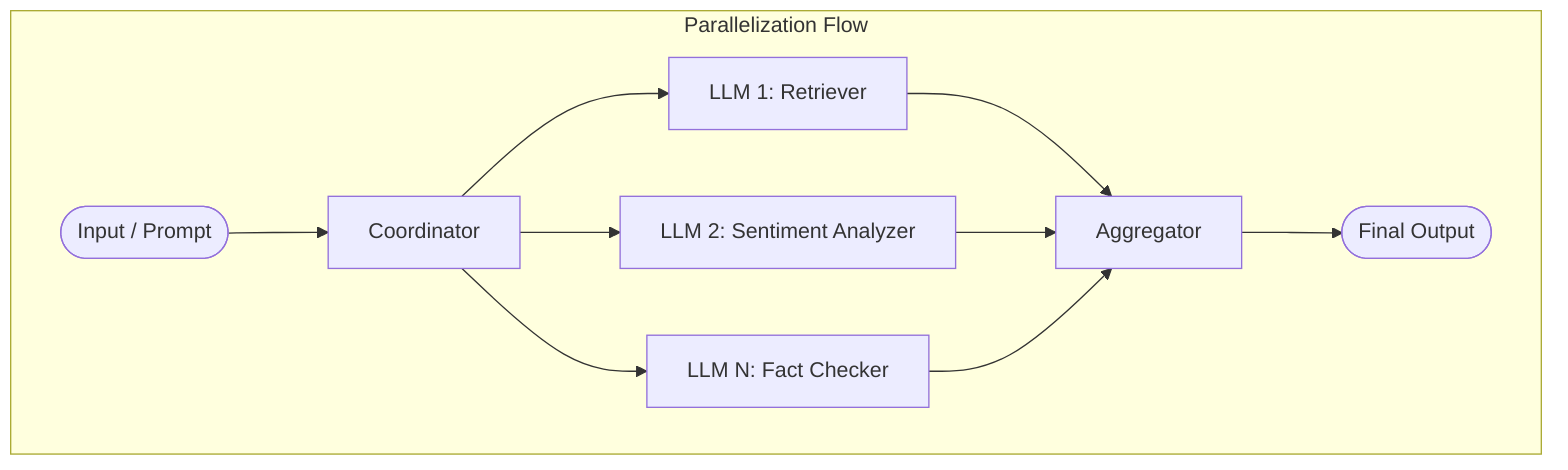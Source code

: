 flowchart LR
    subgraph S[Parallelization Flow]
        direction LR
        A([Input / Prompt]) --> B[Coordinator]

        B --> C[LLM 1: Retriever]
        B --> D[LLM 2: Sentiment Analyzer]
        B --> E[LLM N: Fact Checker]

        C --> F[Aggregator]
        D --> F
        E --> F

        F --> G([Final Output])
    end
